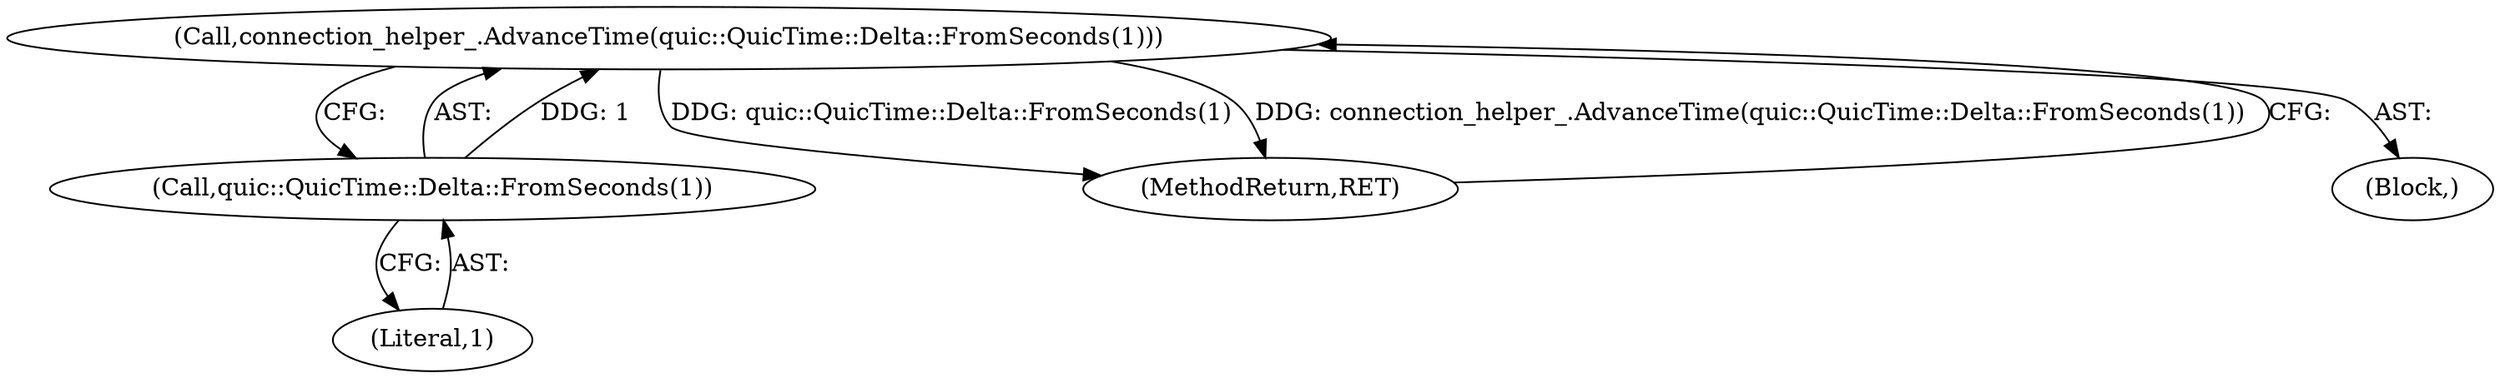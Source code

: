 digraph "0_Chrome_350f7d4b2c76950c8e7271284de84a9756b796e1_2@API" {
"1000116" [label="(Call,connection_helper_.AdvanceTime(quic::QuicTime::Delta::FromSeconds(1)))"];
"1000117" [label="(Call,quic::QuicTime::Delta::FromSeconds(1))"];
"1000116" [label="(Call,connection_helper_.AdvanceTime(quic::QuicTime::Delta::FromSeconds(1)))"];
"1000119" [label="(MethodReturn,RET)"];
"1000101" [label="(Block,)"];
"1000118" [label="(Literal,1)"];
"1000117" [label="(Call,quic::QuicTime::Delta::FromSeconds(1))"];
"1000116" -> "1000101"  [label="AST: "];
"1000116" -> "1000117"  [label="CFG: "];
"1000117" -> "1000116"  [label="AST: "];
"1000119" -> "1000116"  [label="CFG: "];
"1000116" -> "1000119"  [label="DDG: quic::QuicTime::Delta::FromSeconds(1)"];
"1000116" -> "1000119"  [label="DDG: connection_helper_.AdvanceTime(quic::QuicTime::Delta::FromSeconds(1))"];
"1000117" -> "1000116"  [label="DDG: 1"];
"1000117" -> "1000118"  [label="CFG: "];
"1000118" -> "1000117"  [label="AST: "];
}
